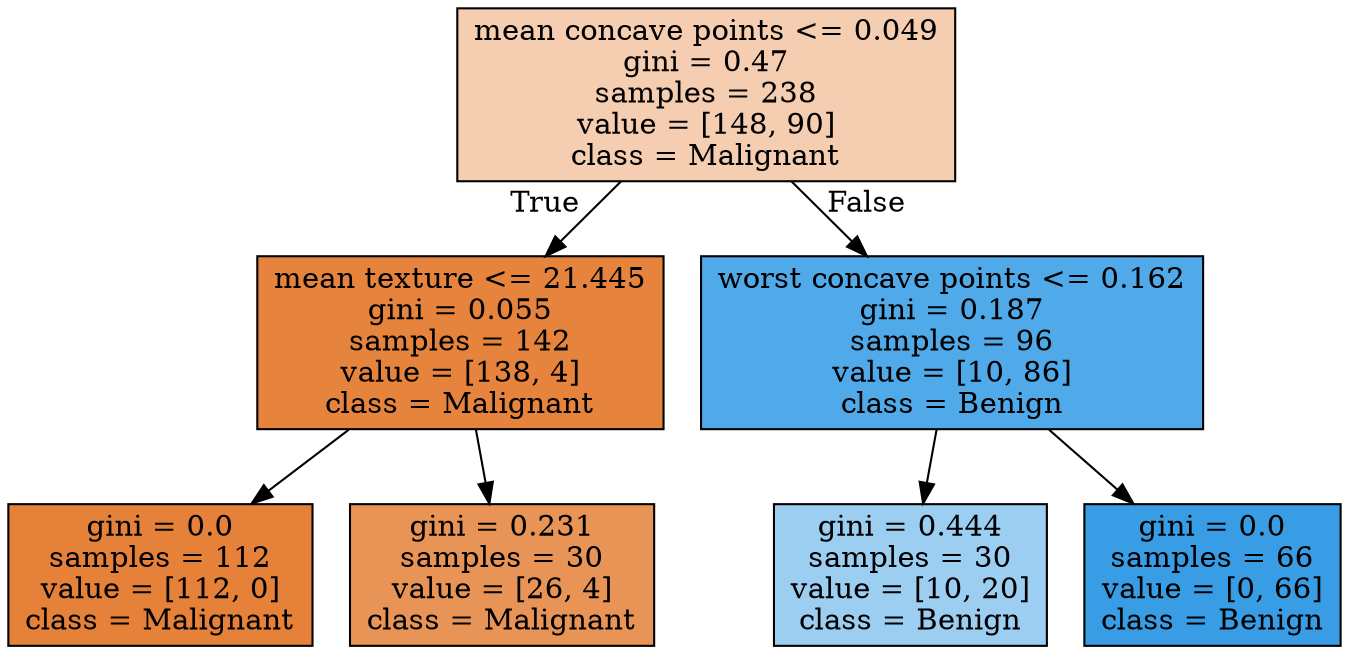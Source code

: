digraph Tree {
node [shape=box, style="filled", color="black"] ;
0 [label="mean concave points <= 0.049\ngini = 0.47\nsamples = 238\nvalue = [148, 90]\nclass = Malignant", fillcolor="#e5813964"] ;
1 [label="mean texture <= 21.445\ngini = 0.055\nsamples = 142\nvalue = [138, 4]\nclass = Malignant", fillcolor="#e58139f8"] ;
0 -> 1 [labeldistance=2.5, labelangle=45, headlabel="True"] ;
2 [label="gini = 0.0\nsamples = 112\nvalue = [112, 0]\nclass = Malignant", fillcolor="#e58139ff"] ;
1 -> 2 ;
3 [label="gini = 0.231\nsamples = 30\nvalue = [26, 4]\nclass = Malignant", fillcolor="#e58139d8"] ;
1 -> 3 ;
4 [label="worst concave points <= 0.162\ngini = 0.187\nsamples = 96\nvalue = [10, 86]\nclass = Benign", fillcolor="#399de5e1"] ;
0 -> 4 [labeldistance=2.5, labelangle=-45, headlabel="False"] ;
5 [label="gini = 0.444\nsamples = 30\nvalue = [10, 20]\nclass = Benign", fillcolor="#399de57f"] ;
4 -> 5 ;
6 [label="gini = 0.0\nsamples = 66\nvalue = [0, 66]\nclass = Benign", fillcolor="#399de5ff"] ;
4 -> 6 ;
}